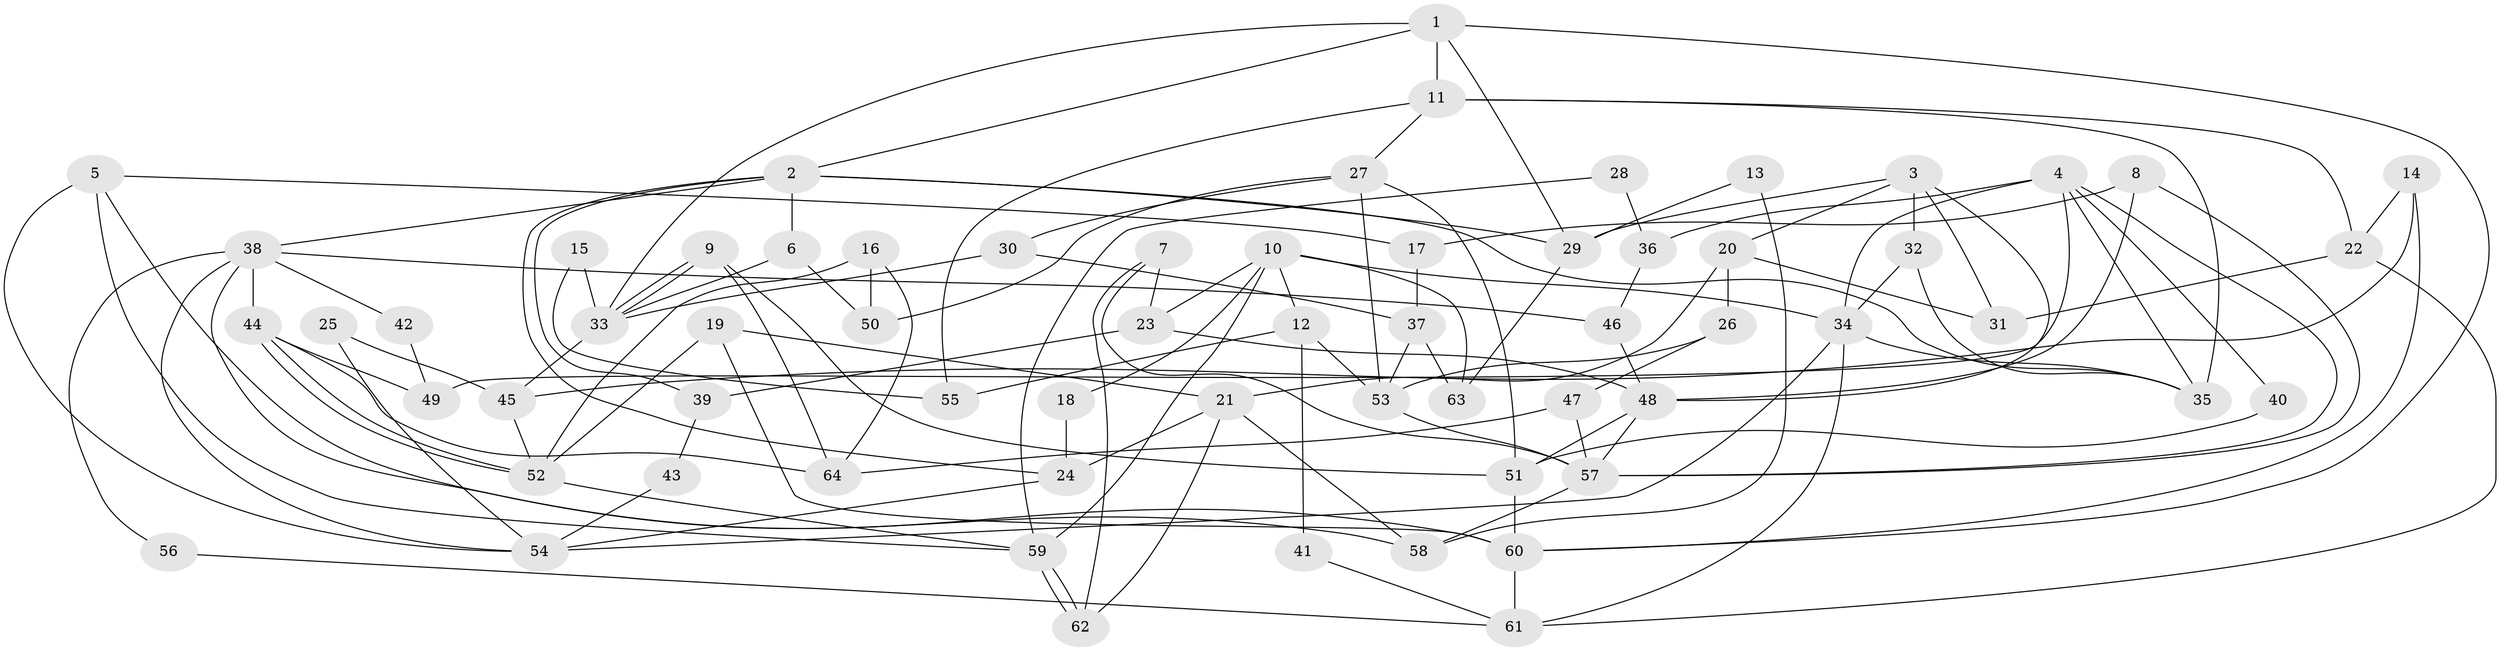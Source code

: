 // Generated by graph-tools (version 1.1) at 2025/26/03/09/25 03:26:17]
// undirected, 64 vertices, 128 edges
graph export_dot {
graph [start="1"]
  node [color=gray90,style=filled];
  1;
  2;
  3;
  4;
  5;
  6;
  7;
  8;
  9;
  10;
  11;
  12;
  13;
  14;
  15;
  16;
  17;
  18;
  19;
  20;
  21;
  22;
  23;
  24;
  25;
  26;
  27;
  28;
  29;
  30;
  31;
  32;
  33;
  34;
  35;
  36;
  37;
  38;
  39;
  40;
  41;
  42;
  43;
  44;
  45;
  46;
  47;
  48;
  49;
  50;
  51;
  52;
  53;
  54;
  55;
  56;
  57;
  58;
  59;
  60;
  61;
  62;
  63;
  64;
  1 -- 2;
  1 -- 33;
  1 -- 11;
  1 -- 29;
  1 -- 60;
  2 -- 29;
  2 -- 35;
  2 -- 6;
  2 -- 24;
  2 -- 38;
  2 -- 39;
  3 -- 32;
  3 -- 48;
  3 -- 20;
  3 -- 29;
  3 -- 31;
  4 -- 35;
  4 -- 57;
  4 -- 34;
  4 -- 36;
  4 -- 40;
  4 -- 49;
  5 -- 59;
  5 -- 60;
  5 -- 17;
  5 -- 54;
  6 -- 33;
  6 -- 50;
  7 -- 57;
  7 -- 62;
  7 -- 23;
  8 -- 48;
  8 -- 57;
  8 -- 17;
  9 -- 33;
  9 -- 33;
  9 -- 51;
  9 -- 64;
  10 -- 34;
  10 -- 59;
  10 -- 12;
  10 -- 18;
  10 -- 23;
  10 -- 63;
  11 -- 27;
  11 -- 22;
  11 -- 35;
  11 -- 55;
  12 -- 53;
  12 -- 41;
  12 -- 55;
  13 -- 29;
  13 -- 58;
  14 -- 22;
  14 -- 60;
  14 -- 45;
  15 -- 55;
  15 -- 33;
  16 -- 64;
  16 -- 52;
  16 -- 50;
  17 -- 37;
  18 -- 24;
  19 -- 52;
  19 -- 21;
  19 -- 60;
  20 -- 31;
  20 -- 21;
  20 -- 26;
  21 -- 24;
  21 -- 58;
  21 -- 62;
  22 -- 61;
  22 -- 31;
  23 -- 39;
  23 -- 48;
  24 -- 54;
  25 -- 54;
  25 -- 45;
  26 -- 53;
  26 -- 47;
  27 -- 50;
  27 -- 51;
  27 -- 30;
  27 -- 53;
  28 -- 59;
  28 -- 36;
  29 -- 63;
  30 -- 37;
  30 -- 33;
  32 -- 34;
  32 -- 35;
  33 -- 45;
  34 -- 54;
  34 -- 35;
  34 -- 61;
  36 -- 46;
  37 -- 63;
  37 -- 53;
  38 -- 58;
  38 -- 42;
  38 -- 44;
  38 -- 46;
  38 -- 54;
  38 -- 56;
  39 -- 43;
  40 -- 51;
  41 -- 61;
  42 -- 49;
  43 -- 54;
  44 -- 52;
  44 -- 52;
  44 -- 49;
  44 -- 64;
  45 -- 52;
  46 -- 48;
  47 -- 64;
  47 -- 57;
  48 -- 57;
  48 -- 51;
  51 -- 60;
  52 -- 59;
  53 -- 57;
  56 -- 61;
  57 -- 58;
  59 -- 62;
  59 -- 62;
  60 -- 61;
}
